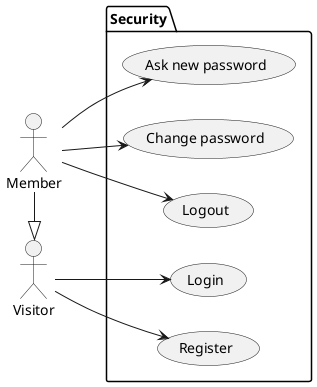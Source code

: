 @startuml
'https://plantuml.com/use-case-diagram
left to right direction

:Visitor:
:Member:

Member -|> Visitor

package Security {
    usecase "Login" as Login
    usecase "Register" as Register
    usecase "Logout" as Logout
    usecase "Ask new password" as AskNewPassword
    usecase "Change password" as ChangePassword
}

Visitor --> Login
Visitor --> Register
Member --> Logout
Member --> AskNewPassword
Member --> ChangePassword

@enduml
